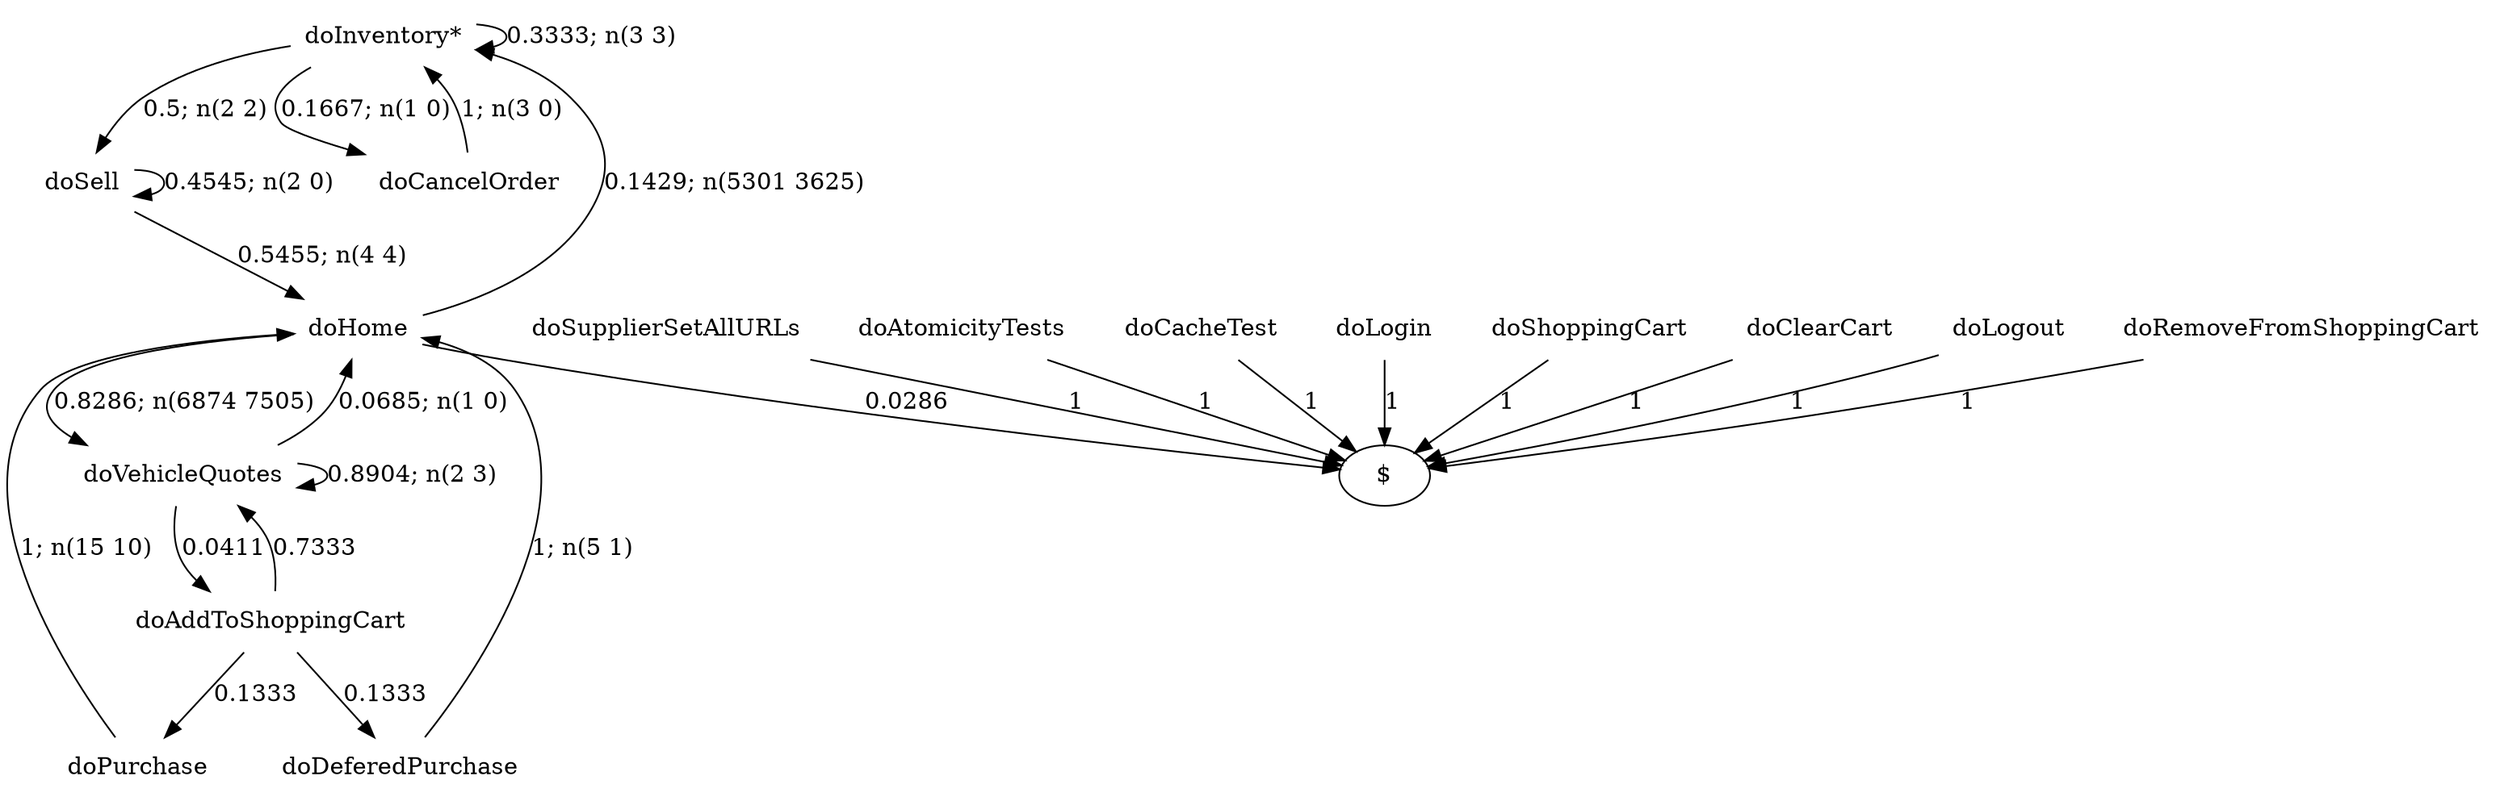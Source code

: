 digraph G {"doInventory*" [label="doInventory*",shape=none];"doSupplierSetAllURLs" [label="doSupplierSetAllURLs",shape=none];"doAtomicityTests" [label="doAtomicityTests",shape=none];"doCacheTest" [label="doCacheTest",shape=none];"doLogin" [label="doLogin",shape=none];"doVehicleQuotes" [label="doVehicleQuotes",shape=none];"doAddToShoppingCart" [label="doAddToShoppingCart",shape=none];"doDeferedPurchase" [label="doDeferedPurchase",shape=none];"doHome" [label="doHome",shape=none];"doShoppingCart" [label="doShoppingCart",shape=none];"doClearCart" [label="doClearCart",shape=none];"doPurchase" [label="doPurchase",shape=none];"doSell" [label="doSell",shape=none];"doLogout" [label="doLogout",shape=none];"doCancelOrder" [label="doCancelOrder",shape=none];"doRemoveFromShoppingCart" [label="doRemoveFromShoppingCart",shape=none];"doInventory*"->"doInventory*" [style=solid,label="0.3333; n(3 3)"];"doInventory*"->"doSell" [style=solid,label="0.5; n(2 2)"];"doInventory*"->"doCancelOrder" [style=solid,label="0.1667; n(1 0)"];"doSupplierSetAllURLs"->"$" [style=solid,label="1"];"doAtomicityTests"->"$" [style=solid,label="1"];"doCacheTest"->"$" [style=solid,label="1"];"doLogin"->"$" [style=solid,label="1"];"doVehicleQuotes"->"doVehicleQuotes" [style=solid,label="0.8904; n(2 3)"];"doVehicleQuotes"->"doAddToShoppingCart" [style=solid,label="0.0411"];"doVehicleQuotes"->"doHome" [style=solid,label="0.0685; n(1 0)"];"doAddToShoppingCart"->"doVehicleQuotes" [style=solid,label="0.7333"];"doAddToShoppingCart"->"doDeferedPurchase" [style=solid,label="0.1333"];"doAddToShoppingCart"->"doPurchase" [style=solid,label="0.1333"];"doDeferedPurchase"->"doHome" [style=solid,label="1; n(5 1)"];"doHome"->"doInventory*" [style=solid,label="0.1429; n(5301 3625)"];"doHome"->"doVehicleQuotes" [style=solid,label="0.8286; n(6874 7505)"];"doHome"->"$" [style=solid,label="0.0286"];"doShoppingCart"->"$" [style=solid,label="1"];"doClearCart"->"$" [style=solid,label="1"];"doPurchase"->"doHome" [style=solid,label="1; n(15 10)"];"doSell"->"doHome" [style=solid,label="0.5455; n(4 4)"];"doSell"->"doSell" [style=solid,label="0.4545; n(2 0)"];"doLogout"->"$" [style=solid,label="1"];"doCancelOrder"->"doInventory*" [style=solid,label="1; n(3 0)"];"doRemoveFromShoppingCart"->"$" [style=solid,label="1"];}